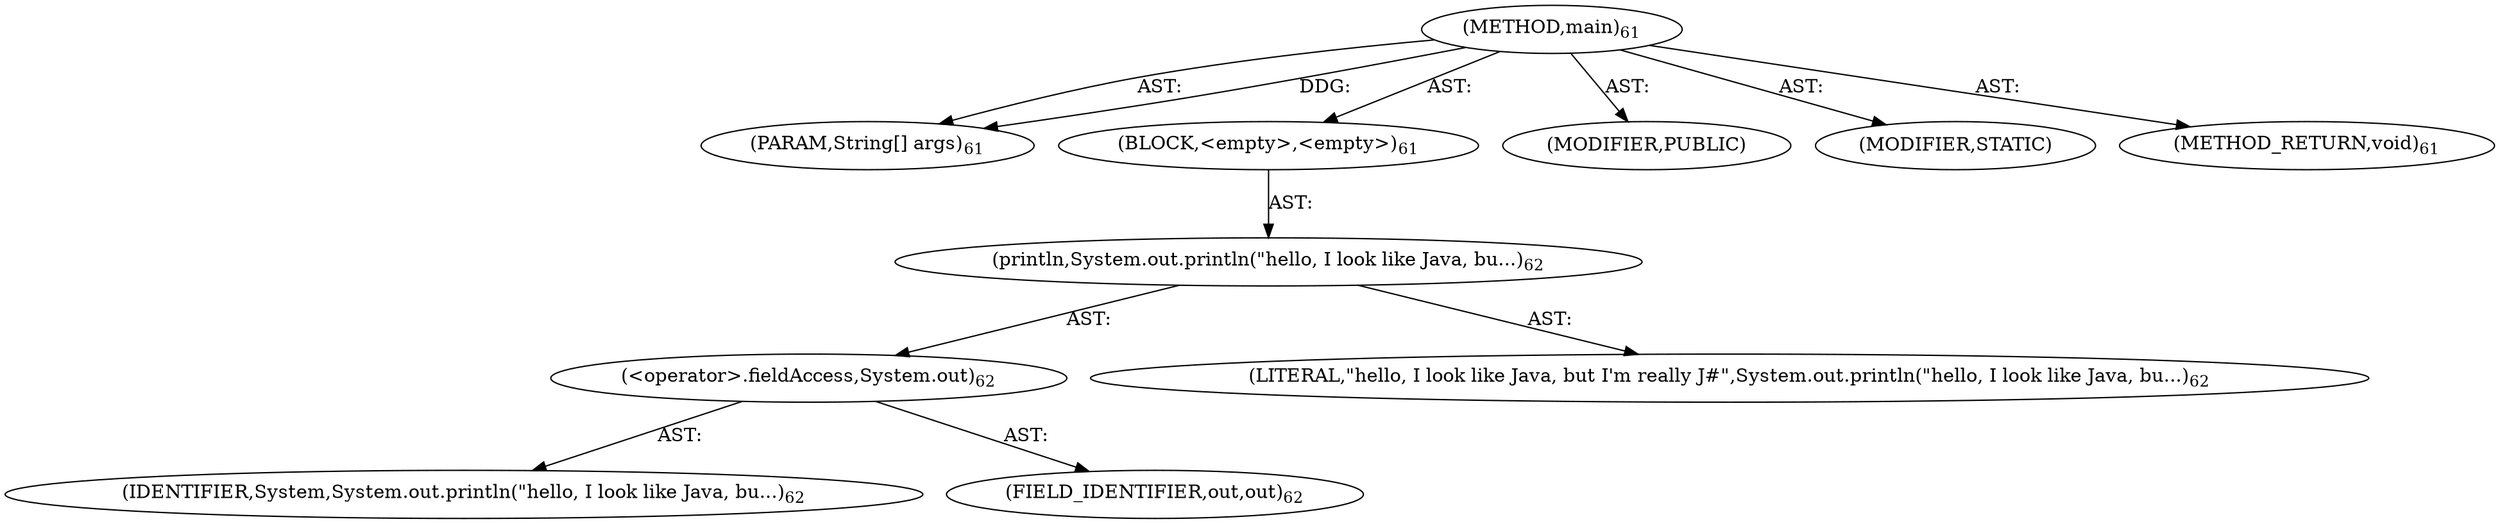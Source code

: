 digraph "main" {  
"111669149696" [label = <(METHOD,main)<SUB>61</SUB>> ]
"115964116992" [label = <(PARAM,String[] args)<SUB>61</SUB>> ]
"25769803776" [label = <(BLOCK,&lt;empty&gt;,&lt;empty&gt;)<SUB>61</SUB>> ]
"30064771072" [label = <(println,System.out.println(&quot;hello, I look like Java, bu...)<SUB>62</SUB>> ]
"30064771073" [label = <(&lt;operator&gt;.fieldAccess,System.out)<SUB>62</SUB>> ]
"68719476736" [label = <(IDENTIFIER,System,System.out.println(&quot;hello, I look like Java, bu...)<SUB>62</SUB>> ]
"55834574848" [label = <(FIELD_IDENTIFIER,out,out)<SUB>62</SUB>> ]
"90194313216" [label = <(LITERAL,&quot;hello, I look like Java, but I'm really J#&quot;,System.out.println(&quot;hello, I look like Java, bu...)<SUB>62</SUB>> ]
"133143986176" [label = <(MODIFIER,PUBLIC)> ]
"133143986177" [label = <(MODIFIER,STATIC)> ]
"128849018880" [label = <(METHOD_RETURN,void)<SUB>61</SUB>> ]
  "111669149696" -> "115964116992"  [ label = "AST: "] 
  "111669149696" -> "25769803776"  [ label = "AST: "] 
  "111669149696" -> "133143986176"  [ label = "AST: "] 
  "111669149696" -> "133143986177"  [ label = "AST: "] 
  "111669149696" -> "128849018880"  [ label = "AST: "] 
  "25769803776" -> "30064771072"  [ label = "AST: "] 
  "30064771072" -> "30064771073"  [ label = "AST: "] 
  "30064771072" -> "90194313216"  [ label = "AST: "] 
  "30064771073" -> "68719476736"  [ label = "AST: "] 
  "30064771073" -> "55834574848"  [ label = "AST: "] 
  "111669149696" -> "115964116992"  [ label = "DDG: "] 
}
